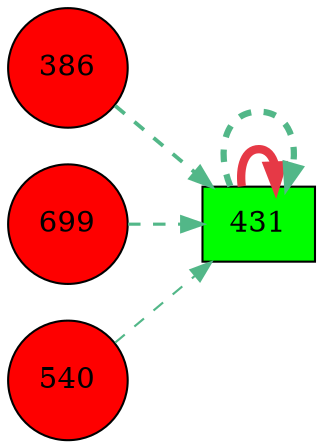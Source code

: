 digraph G{
rankdir=LR;
386 [style=filled, shape=circle, fillcolor="#fe0000", label="386"];
699 [style=filled, shape=circle, fillcolor="#fe0000", label="699"];
540 [style=filled, shape=circle, fillcolor="#fe0000", label="540"];
431 [style=filled, shape=box, fillcolor="#00fe00", label="431"];
431 -> 431 [color="#e63946",penwidth=4.00];
431 -> 431 [color="#52b788",style=dashed,penwidth=3.00];
386 -> 431 [color="#52b788",style=dashed,penwidth=1.85];
699 -> 431 [color="#52b788",style=dashed,penwidth=1.50];
540 -> 431 [color="#52b788",style=dashed,penwidth=1.03];
}